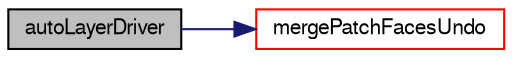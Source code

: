 digraph "autoLayerDriver"
{
  bgcolor="transparent";
  edge [fontname="FreeSans",fontsize="10",labelfontname="FreeSans",labelfontsize="10"];
  node [fontname="FreeSans",fontsize="10",shape=record];
  rankdir="LR";
  Node0 [label="autoLayerDriver",height=0.2,width=0.4,color="black", fillcolor="grey75", style="filled", fontcolor="black"];
  Node0 -> Node1 [color="midnightblue",fontsize="10",style="solid",fontname="FreeSans"];
  Node1 [label="mergePatchFacesUndo",height=0.2,width=0.4,color="red",URL="$a24610.html#a84ecedbf634ce64d783a6ebf25a2efec",tooltip="Merge patch faces on same cell. "];
}
